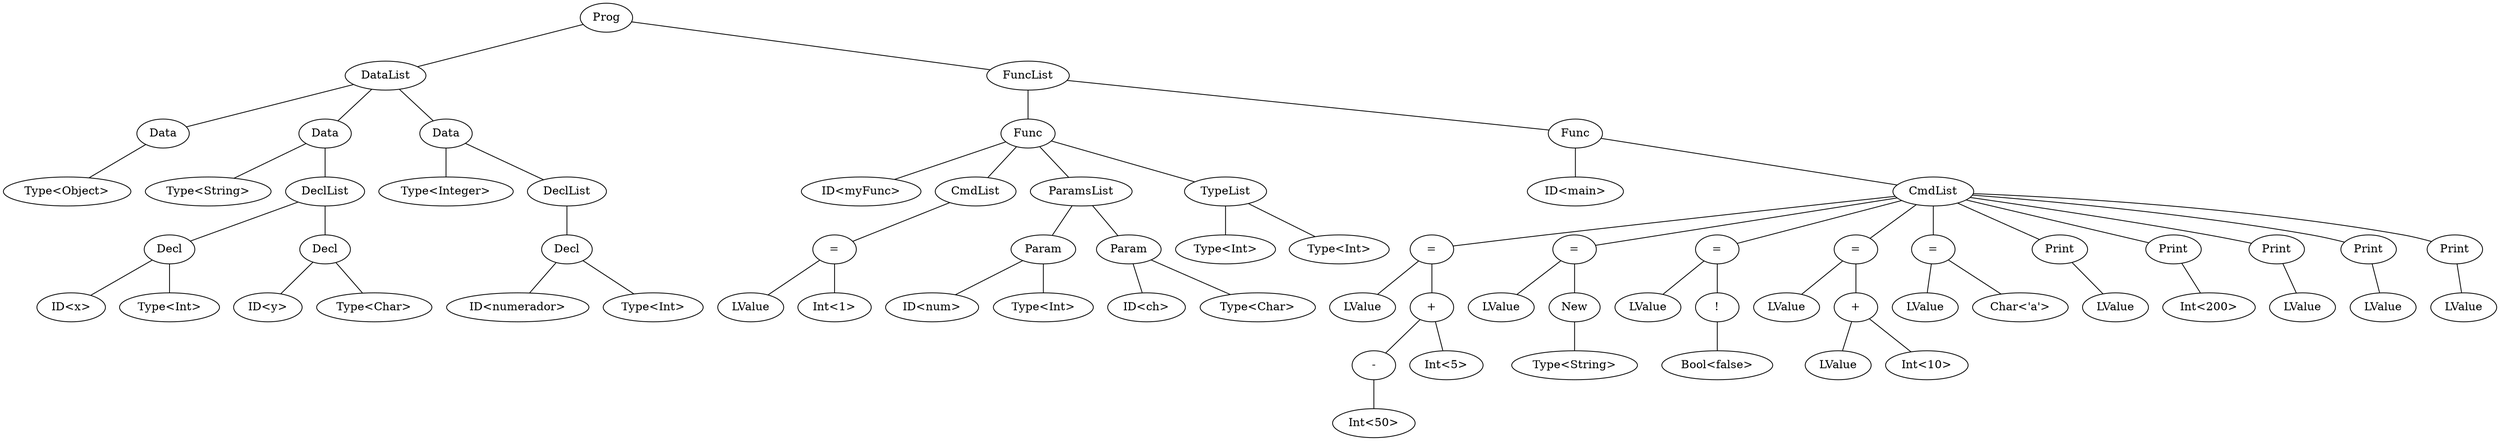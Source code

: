 graph program {
82 [label=Prog]
82--2
2 [label=DataList]
2--1
1 [label= "Data"]
1--0
0 [label="Type<Object>"]
2--12
12 [label= "Data"]
12--11
11 [label="Type<String>"]
12--7
7 [label=DeclList]
7--6
6 [label="Decl"]
6--5
5 [label="ID<x>"]
6--4
4 [label="Type<Int>"]
7--10
10 [label="Decl"]
10--9
9 [label="ID<y>"]
10--8
8 [label="Type<Char>"]
2--18
18 [label= "Data"]
18--17
17 [label="Type<Integer>"]
18--16
16 [label=DeclList]
16--15
15 [label="Decl"]
15--14
14 [label="ID<numerador>"]
15--13
13 [label="Type<Int>"]
82--36
36 [label=FuncList]
36--35
35 [label="Func"]
35--34
34 [label="ID<myFunc>"]
35--33
33 [label=CmdList]
33--32
32 [label= "="]
32--30
30 [label="LValue"]
32--31
31 [label="Int<1>"]
35--22
22 [label="ParamsList"]
22--21
21 [label="Param"]
21--20
20 [label="ID<num>"]
21--19
19 [label="Type<Int>"]
22--25
25 [label="Param"]
25--24
24 [label="ID<ch>"]
25--23
23 [label="Type<Char>"]
35--27
27 [label="TypeList"]
27--26
26 [label="Type<Int>"]
27--28
28 [label="Type<Int>"]
36--81
81 [label="Func"]
81--80
80 [label="ID<main>"]
81--44
44 [label=CmdList]
44--43
43 [label= "="]
43--38
38 [label="LValue"]
43--42
42 [label= "+"]
42--40
40 [label= "-"]
40--39
39 [label="Int<50>"]
42--41
41 [label="Int<5>"]
44--49
49 [label= "="]
49--46
46 [label="LValue"]
49--48
48 [label= "New"]
48--47
47 [label="Type<String>"]
44--54
54 [label= "="]
54--51
51 [label="LValue"]
54--53
53 [label= "!"]
53--52
52 [label="Bool<false>"]
44--61
61 [label= "="]
61--56
56 [label="LValue"]
61--60
60 [label= "+"]
60--58
58 [label="LValue"]
60--59
59 [label="Int<10>"]
44--65
65 [label= "="]
65--63
63 [label="LValue"]
65--64
64 [label="Char<'a'>"]
44--68
68 [label="Print"]
68--67
67 [label="LValue"]
44--70
70 [label="Print"]
70--69
69 [label="Int<200>"]
44--73
73 [label="Print"]
73--72
72 [label="LValue"]
44--76
76 [label="Print"]
76--75
75 [label="LValue"]
44--79
79 [label="Print"]
79--78
78 [label="LValue"]
}
